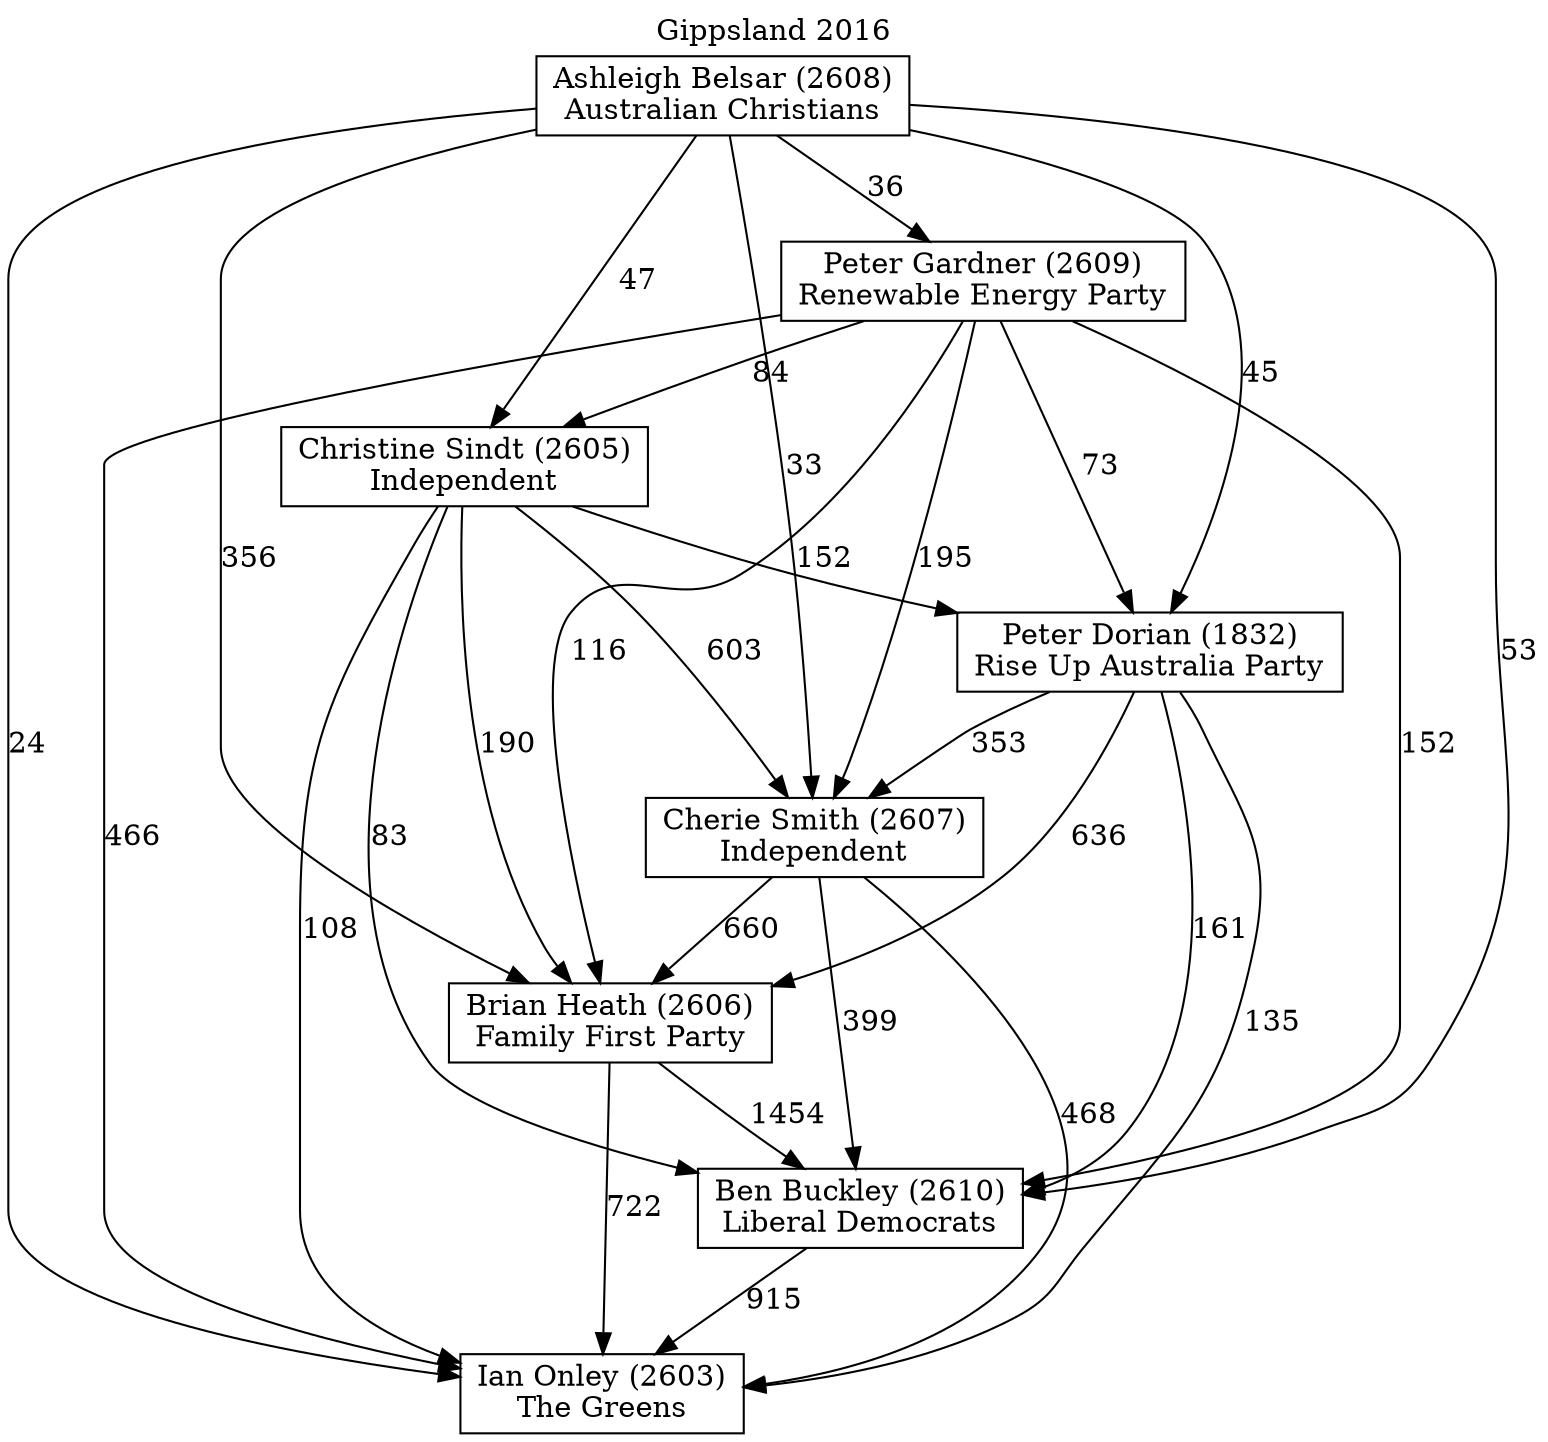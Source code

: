 // House preference flow
digraph "Ian Onley (2603)_Gippsland_2016" {
	graph [label="Gippsland 2016" labelloc=t mclimit=10]
	node [shape=box]
	"Ashleigh Belsar (2608)" [label="Ashleigh Belsar (2608)
Australian Christians"]
	"Ben Buckley (2610)" [label="Ben Buckley (2610)
Liberal Democrats"]
	"Brian Heath (2606)" [label="Brian Heath (2606)
Family First Party"]
	"Cherie Smith (2607)" [label="Cherie Smith (2607)
Independent"]
	"Christine Sindt (2605)" [label="Christine Sindt (2605)
Independent"]
	"Ian Onley (2603)" [label="Ian Onley (2603)
The Greens"]
	"Peter Dorian (1832)" [label="Peter Dorian (1832)
Rise Up Australia Party"]
	"Peter Gardner (2609)" [label="Peter Gardner (2609)
Renewable Energy Party"]
	"Ashleigh Belsar (2608)" -> "Ben Buckley (2610)" [label=53]
	"Ashleigh Belsar (2608)" -> "Brian Heath (2606)" [label=356]
	"Ashleigh Belsar (2608)" -> "Cherie Smith (2607)" [label=33]
	"Ashleigh Belsar (2608)" -> "Christine Sindt (2605)" [label=47]
	"Ashleigh Belsar (2608)" -> "Ian Onley (2603)" [label=24]
	"Ashleigh Belsar (2608)" -> "Peter Dorian (1832)" [label=45]
	"Ashleigh Belsar (2608)" -> "Peter Gardner (2609)" [label=36]
	"Ben Buckley (2610)" -> "Ian Onley (2603)" [label=915]
	"Brian Heath (2606)" -> "Ben Buckley (2610)" [label=1454]
	"Brian Heath (2606)" -> "Ian Onley (2603)" [label=722]
	"Cherie Smith (2607)" -> "Ben Buckley (2610)" [label=399]
	"Cherie Smith (2607)" -> "Brian Heath (2606)" [label=660]
	"Cherie Smith (2607)" -> "Ian Onley (2603)" [label=468]
	"Christine Sindt (2605)" -> "Ben Buckley (2610)" [label=83]
	"Christine Sindt (2605)" -> "Brian Heath (2606)" [label=190]
	"Christine Sindt (2605)" -> "Cherie Smith (2607)" [label=603]
	"Christine Sindt (2605)" -> "Ian Onley (2603)" [label=108]
	"Christine Sindt (2605)" -> "Peter Dorian (1832)" [label=152]
	"Peter Dorian (1832)" -> "Ben Buckley (2610)" [label=161]
	"Peter Dorian (1832)" -> "Brian Heath (2606)" [label=636]
	"Peter Dorian (1832)" -> "Cherie Smith (2607)" [label=353]
	"Peter Dorian (1832)" -> "Ian Onley (2603)" [label=135]
	"Peter Gardner (2609)" -> "Ben Buckley (2610)" [label=152]
	"Peter Gardner (2609)" -> "Brian Heath (2606)" [label=116]
	"Peter Gardner (2609)" -> "Cherie Smith (2607)" [label=195]
	"Peter Gardner (2609)" -> "Christine Sindt (2605)" [label=84]
	"Peter Gardner (2609)" -> "Ian Onley (2603)" [label=466]
	"Peter Gardner (2609)" -> "Peter Dorian (1832)" [label=73]
}
